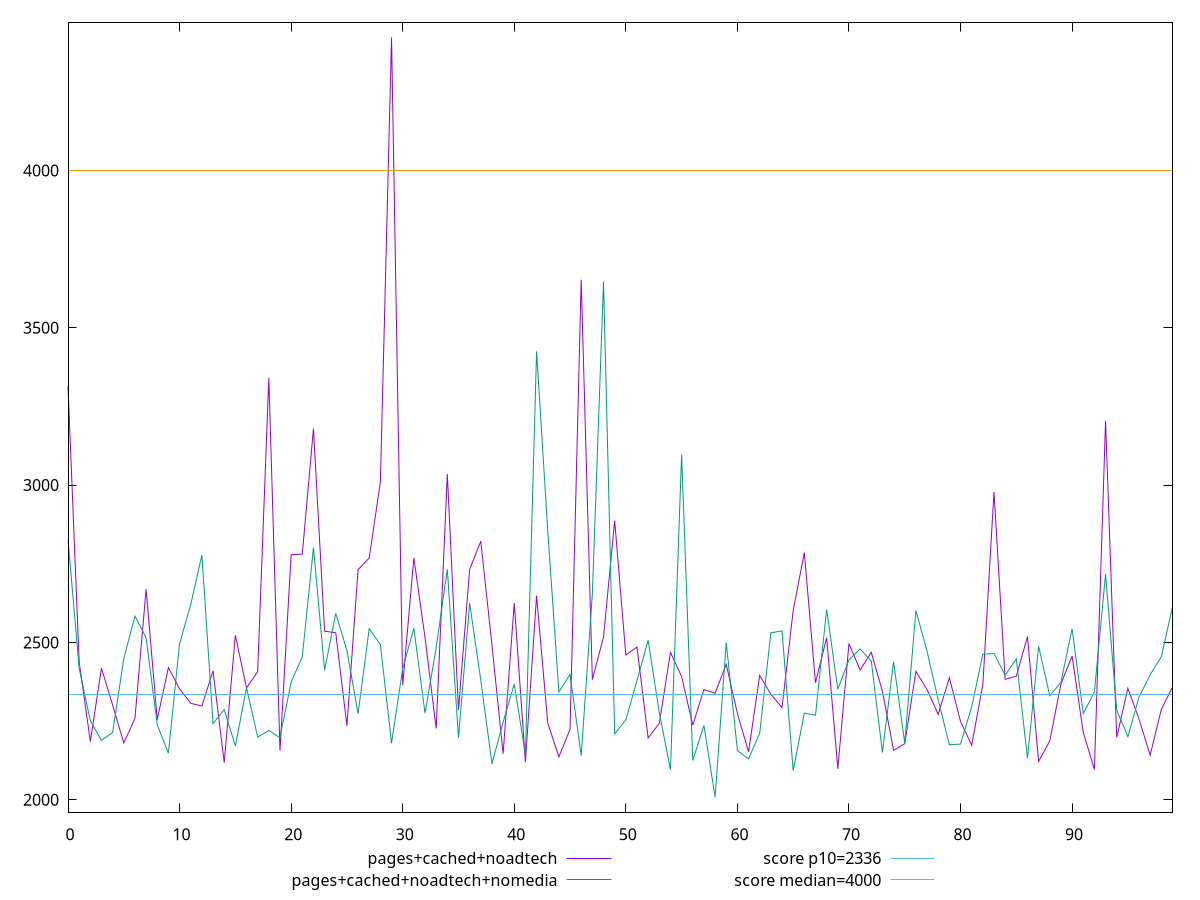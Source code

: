 reset

$pagesCachedNoadtech <<EOF
0 3313.3399999999997
1 2438.8464999999997
2 2185.2920000000004
3 2418.129
4 2301.0175
5 2180.7327999999998
6 2257.9579999999996
7 2669.0295000000006
8 2254.7915000000003
9 2420.1584999999995
10 2352.3049999999994
11 2306.6165
12 2297.9004999999997
13 2409.7615
14 2118.1678
15 2523.2615
16 2355.4795000000004
17 2407.0600000000004
18 3340.694
19 2156.285
20 2778.694
21 2780.57
22 3179.035
23 2535.8125
24 2530.6975
25 2235.0700000000006
26 2731.2715000000003
27 2768.5355000000004
28 3010.12
29 4422.305
30 2363.764
31 2768.8449999999993
32 2515.8985000000002
33 2226.817
34 3034.879999999999
35 2285.7165000000005
36 2731.8765000000008
37 2821.629999999999
38 2492.0875
39 2145.9284999999995
40 2625.1040000000003
41 2120.32085
42 2648.5640000000008
43 2244.1475
44 2136.3199999999997
45 2224.1385
46 3652.4699999999993
47 2381.8345
48 2516.8975
49 2886.6435
50 2459.687000000001
51 2485.3049999999994
52 2196.3305
53 2242.6169999999993
54 2468.5969999999998
55 2391.5255000000006
56 2237.2560000000003
57 2350.2035
58 2338.518
59 2430.35
60 2274.3269999999993
61 2152.24375
62 2395.115
63 2335.5095
64 2292.6795
65 2601.0424999999996
66 2785.5045
67 2371.841
68 2515.1435
69 2098.224
70 2496.3239999999996
71 2412.2110000000002
72 2468.5420000000004
73 2344.6435
74 2156.8828999999996
75 2178.4170000000004
76 2408.2235
77 2350.0240000000003
78 2271.411
79 2387.5845
80 2249.0975
81 2173.4342500000002
82 2365.538
83 2978.133
84 2382.4949999999994
85 2392.641
86 2518.4285000000004
87 2121.5965
88 2187.0739999999996
89 2367.9329999999995
90 2457.1420000000003
91 2214.915
92 2096.06
93 3203.3900000000003
94 2197.9585
95 2354.4719999999998
96 2256.5085
97 2141.9245
98 2287.152
99 2358.3989999999994
EOF

$pagesCachedNoadtechNomedia <<EOF
0 2826.6150000000002
1 2418.1195000000007
2 2251.2920000000004
3 2188.438
4 2213.65
5 2448.2635
6 2583.8464999999997
7 2515.2825000000003
8 2237.7075000000004
9 2148.0405
10 2496.093
11 2620.0739999999996
12 2777.8610000000003
13 2241.975
14 2286.7380000000003
15 2170.69
16 2356.426
17 2199.0969999999998
18 2220.151
19 2196.9786999999997
20 2374.0025
21 2454.1169999999993
22 2801.091
23 2412.0109999999995
24 2592.2054999999996
25 2474.4505
26 2273.8475000000003
27 2543.7560000000003
28 2493.174
29 2179.7430000000004
30 2416.732
31 2545.4015
32 2274.973
33 2482.8214999999996
34 2732.126
35 2197.216
36 2625.2865
37 2379.5685000000003
38 2114.2505
39 2246.2540000000004
40 2367.9964999999993
41 2142.7439999999997
42 3424.874999999999
43 2856.1765000000005
44 2342.7805
45 2398.4775
46 2139.9115
47 2654.619499999999
48 3646.87
49 2209.3945
50 2254.0380000000005
51 2378.6855000000005
52 2506.98
53 2277.3014999999996
54 2095.5429999999997
55 3096.3
56 2125.32
57 2236.2691
58 2008.3200000000002
59 2499.4584999999997
60 2156.703
61 2129.962
62 2211.5160000000005
63 2530.402000000001
64 2536.7035000000005
65 2092.7214999999997
66 2275.294
67 2268.7709999999997
68 2604.7525000000005
69 2351.4359999999997
70 2444.5305
71 2479.2394999999997
72 2440.9815
73 2150.1965
74 2438.3705
75 2179.913
76 2601.5649999999996
77 2472.157
78 2317.0995000000003
79 2174.8695000000002
80 2177.0584999999996
81 2294.797
82 2462.445
83 2464.7025000000003
84 2395.4605
85 2447.6255
86 2132.3765
87 2488.1400000000003
88 2330.3485
89 2373.3325
90 2543.375
91 2273.875
92 2342.2125
93 2716.8945
94 2285.1389999999997
95 2200.2605000000003
96 2326.551
97 2397.2345
98 2454.8745
99 2613.1219999999994
EOF

set key outside below
set xrange [0:99]
set yrange [1960.0403000000001:4470.5847]
set trange [1960.0403000000001:4470.5847]
set terminal svg size 640, 520 enhanced background rgb 'white'
set output "report_00015_2021-02-09T16-11-33.973Z/first-contentful-paint/comparison/line/2_vs_3.svg"

plot $pagesCachedNoadtech title "pages+cached+noadtech" with line, \
     $pagesCachedNoadtechNomedia title "pages+cached+noadtech+nomedia" with line, \
     2336 title "score p10=2336", \
     4000 title "score median=4000"

reset
